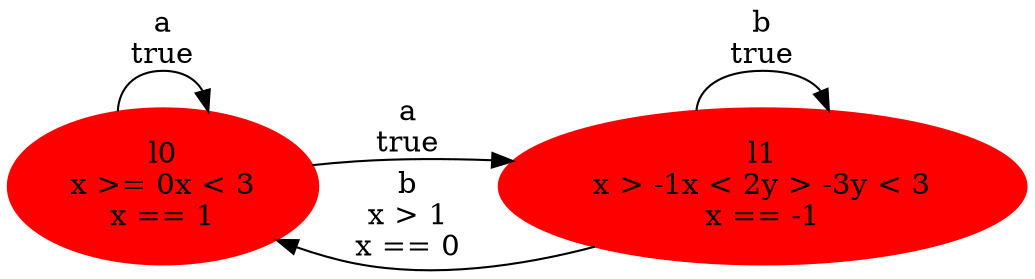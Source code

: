digraph G6a {
 rankdir=LR;
 size="8,5"
0 [label="l0\nx >= 0x < 3\nx == 1",color=red, style=filled];
1 [label="l1\nx > -1x < 2y > -3y < 3\nx == -1",color=red, style=filled];
0 -> 0 [label="a\ntrue\n"];
0 -> 1 [label="a\ntrue\n"];
1 -> 1 [label="b\ntrue\n"];
1 -> 0 [label="b\nx > 1\nx == 0"];
}